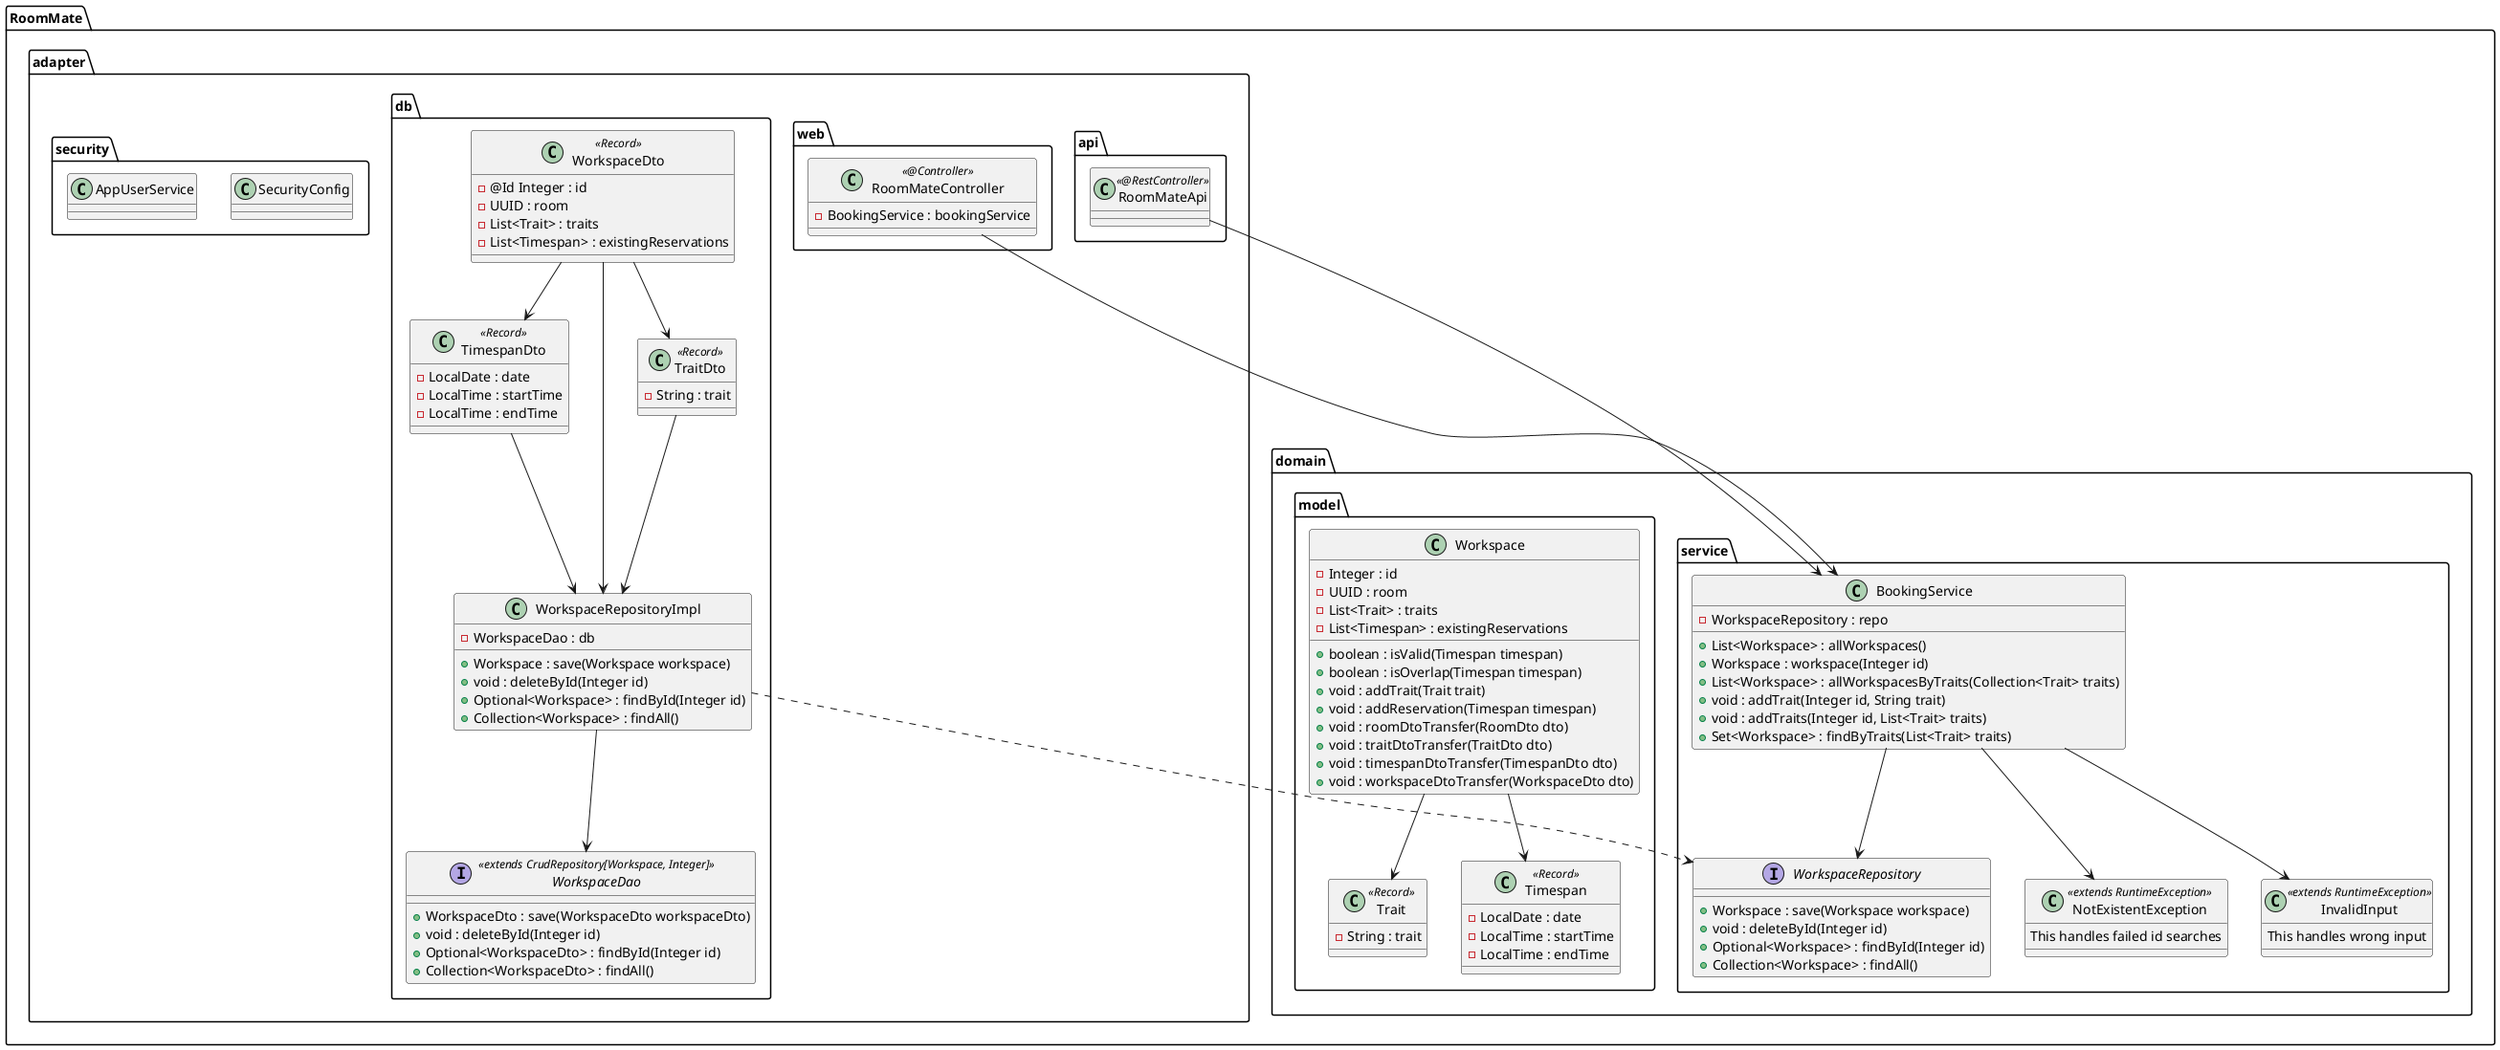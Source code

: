 @startuml
'https://plantuml.com/class-diagram

package RoomMate{


package adapter{

    package web{

        class RoomMateController << @Controller >>{
            - BookingService : bookingService
        }

    }

    package db{

        class WorkspaceRepositoryImpl{
            - WorkspaceDao : db
            + Workspace : save(Workspace workspace)
            + void : deleteById(Integer id)
            + Optional<Workspace> : findById(Integer id)
            + Collection<Workspace> : findAll()
        }
        interface WorkspaceDao << extends CrudRepository[Workspace, Integer] >>{
            + WorkspaceDto : save(WorkspaceDto workspaceDto)
            + void : deleteById(Integer id)
            + Optional<WorkspaceDto> : findById(Integer id)
            + Collection<WorkspaceDto> : findAll()
        }
'        class RoomDto << Record >> {
'            - UUID: uuid
'            - @Id Integer : id
'            - String : name
'        }
        class TraitDto << Record >> {
            - String : trait
        }
        class TimespanDto << Record >> {
            - LocalDate : date
            - LocalTime : startTime
            - LocalTime : endTime
        }
        class WorkspaceDto << Record >> {
            - @Id Integer : id
            - UUID : room
            - List<Trait> : traits
            - List<Timespan> : existingReservations
        }

    }

    package api{

        class RoomMateApi << @RestController >>{}

    }

    package security{

        class SecurityConfig{}
        class AppUserService{}

    }

}

package domain{

    package service{

        interface WorkspaceRepository{
            + Workspace : save(Workspace workspace)
            + void : deleteById(Integer id)
            + Optional<Workspace> : findById(Integer id)
            + Collection<Workspace> : findAll()
        }
        class BookingService{
            - WorkspaceRepository : repo
            + List<Workspace> : allWorkspaces()
            + Workspace : workspace(Integer id)
            + List<Workspace> : allWorkspacesByTraits(Collection<Trait> traits)
            + void : addTrait(Integer id, String trait)
            + void : addTraits(Integer id, List<Trait> traits)
            + Set<Workspace> : findByTraits(List<Trait> traits)
        }
        class NotExistentException << extends RuntimeException >> {
            This handles failed id searches
        }
        class InvalidInput << extends RuntimeException >> {
            This handles wrong input
        }

    }

    package model{

'        class Room{
'            - Integer : id
'            - UUID : uuid
'            - String : name
'        }
        class Trait << Record >> {
            - String : trait
        }
        class Timespan << Record >> {
            - LocalDate : date
            - LocalTime : startTime
            - LocalTime : endTime
        }
        class Workspace{
            - Integer : id
            - UUID : room
            - List<Trait> : traits
            - List<Timespan> : existingReservations
            + boolean : isValid(Timespan timespan)
            + boolean : isOverlap(Timespan timespan)
            + void : addTrait(Trait trait)
            + void : addReservation(Timespan timespan)
            + void : roomDtoTransfer(RoomDto dto)
            + void : traitDtoTransfer(TraitDto dto)
            + void : timespanDtoTransfer(TimespanDto dto)
            + void : workspaceDtoTransfer(WorkspaceDto dto)
        }

    }

}

'Adapter - api
RoomMateApi --> BookingService

'Adapter - web
RoomMateController --> BookingService

'Adapter - db
WorkspaceRepositoryImpl ..> WorkspaceRepository
WorkspaceRepositoryImpl --> WorkspaceDao

WorkspaceDto --> TraitDto
WorkspaceDto --> TimespanDto

'RoomDto --> WorkspaceRepositoryImpl
TraitDto --> WorkspaceRepositoryImpl
TimespanDto --> WorkspaceRepositoryImpl
WorkspaceDto --> WorkspaceRepositoryImpl

'Domain - Application Service
BookingService --> WorkspaceRepository
BookingService --> NotExistentException
BookingService --> InvalidInput

'Domain - Model
'Workspace --> Room
Workspace --> Trait
Workspace --> Timespan

}

@enduml